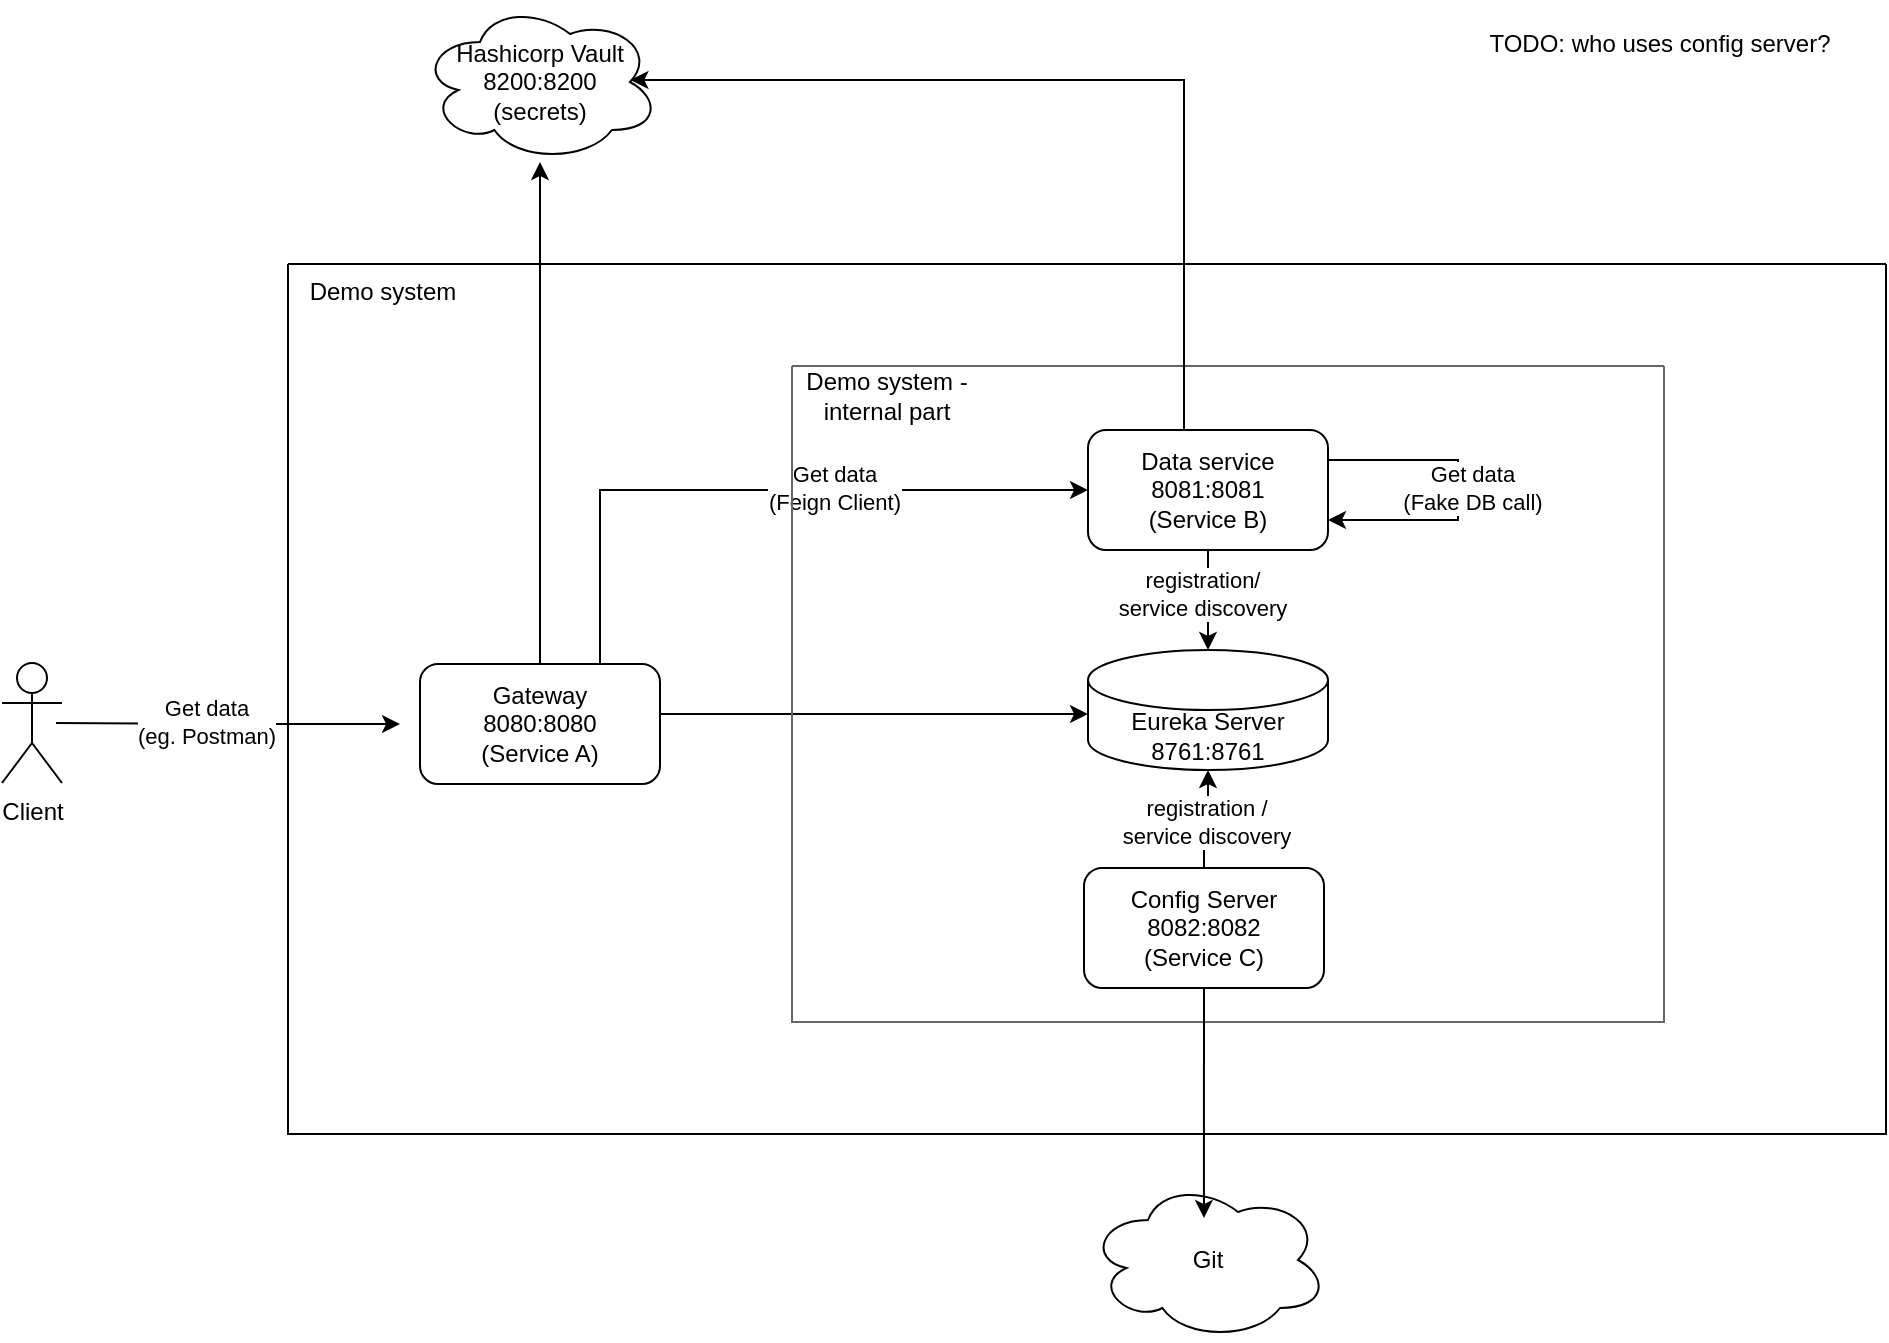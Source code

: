 <mxfile version="24.4.9" type="device">
  <diagram name="Page-1" id="Rz0VasR907ACBIWzh3pV">
    <mxGraphModel dx="1962" dy="1237" grid="0" gridSize="10" guides="1" tooltips="1" connect="1" arrows="1" fold="1" page="0" pageScale="1" pageWidth="827" pageHeight="1169" math="0" shadow="0">
      <root>
        <mxCell id="0" />
        <mxCell id="1" parent="0" />
        <mxCell id="oxJ-DCz2lSxvDTbb2seA-36" style="edgeStyle=orthogonalEdgeStyle;rounded=0;orthogonalLoop=1;jettySize=auto;html=1;exitX=1;exitY=0.5;exitDx=0;exitDy=0;" parent="1" source="oxJ-DCz2lSxvDTbb2seA-1" target="oxJ-DCz2lSxvDTbb2seA-3" edge="1">
          <mxGeometry relative="1" as="geometry">
            <Array as="points">
              <mxPoint x="103" y="316" />
            </Array>
          </mxGeometry>
        </mxCell>
        <mxCell id="oxJ-DCz2lSxvDTbb2seA-38" style="edgeStyle=orthogonalEdgeStyle;rounded=0;orthogonalLoop=1;jettySize=auto;html=1;exitX=0.75;exitY=0;exitDx=0;exitDy=0;entryX=0;entryY=0.5;entryDx=0;entryDy=0;" parent="1" source="oxJ-DCz2lSxvDTbb2seA-1" target="oxJ-DCz2lSxvDTbb2seA-2" edge="1">
          <mxGeometry relative="1" as="geometry" />
        </mxCell>
        <mxCell id="oxJ-DCz2lSxvDTbb2seA-40" value="Get data&lt;div&gt;(Feign Client)&lt;/div&gt;" style="edgeLabel;html=1;align=center;verticalAlign=middle;resizable=0;points=[];" parent="oxJ-DCz2lSxvDTbb2seA-38" vertex="1" connectable="0">
          <mxGeometry x="0.251" y="-1" relative="1" as="geometry">
            <mxPoint x="-3" y="-2" as="offset" />
          </mxGeometry>
        </mxCell>
        <mxCell id="oxJ-DCz2lSxvDTbb2seA-1" value="Gateway&lt;div&gt;8080:8080&lt;br&gt;&lt;div&gt;(Service A)&lt;/div&gt;&lt;/div&gt;" style="rounded=1;whiteSpace=wrap;html=1;" parent="1" vertex="1">
          <mxGeometry x="-17" y="291" width="120" height="60" as="geometry" />
        </mxCell>
        <mxCell id="oxJ-DCz2lSxvDTbb2seA-5" value="" style="swimlane;startSize=0;fillColor=#666666;fontColor=#333333;strokeColor=#666666;" parent="1" vertex="1">
          <mxGeometry x="169" y="142" width="436" height="328" as="geometry" />
        </mxCell>
        <mxCell id="oxJ-DCz2lSxvDTbb2seA-13" style="edgeStyle=orthogonalEdgeStyle;rounded=0;orthogonalLoop=1;jettySize=auto;html=1;exitX=0.5;exitY=0.5;exitDx=0;exitDy=0;exitPerimeter=0;" parent="1" edge="1">
          <mxGeometry relative="1" as="geometry">
            <mxPoint x="-199" y="320.5" as="sourcePoint" />
            <mxPoint x="-27" y="321" as="targetPoint" />
          </mxGeometry>
        </mxCell>
        <mxCell id="oxJ-DCz2lSxvDTbb2seA-39" value="Get data&lt;div&gt;(eg. Postman)&lt;/div&gt;" style="edgeLabel;html=1;align=center;verticalAlign=middle;resizable=0;points=[];" parent="oxJ-DCz2lSxvDTbb2seA-13" vertex="1" connectable="0">
          <mxGeometry x="-0.131" y="1" relative="1" as="geometry">
            <mxPoint as="offset" />
          </mxGeometry>
        </mxCell>
        <mxCell id="oxJ-DCz2lSxvDTbb2seA-6" value="Client" style="shape=umlActor;verticalLabelPosition=bottom;verticalAlign=top;html=1;outlineConnect=0;" parent="1" vertex="1">
          <mxGeometry x="-226" y="290.5" width="30" height="60" as="geometry" />
        </mxCell>
        <mxCell id="oxJ-DCz2lSxvDTbb2seA-10" value="" style="swimlane;startSize=0;" parent="1" vertex="1">
          <mxGeometry x="-83" y="91" width="799" height="435" as="geometry" />
        </mxCell>
        <mxCell id="oxJ-DCz2lSxvDTbb2seA-11" value="Demo system" style="text;html=1;align=center;verticalAlign=middle;whiteSpace=wrap;rounded=0;" parent="oxJ-DCz2lSxvDTbb2seA-10" vertex="1">
          <mxGeometry y="-1" width="95" height="30" as="geometry" />
        </mxCell>
        <mxCell id="oxJ-DCz2lSxvDTbb2seA-12" value="Demo system - internal part" style="text;html=1;align=center;verticalAlign=middle;whiteSpace=wrap;rounded=0;" parent="oxJ-DCz2lSxvDTbb2seA-10" vertex="1">
          <mxGeometry x="252" y="51" width="95" height="30" as="geometry" />
        </mxCell>
        <mxCell id="oxJ-DCz2lSxvDTbb2seA-34" style="edgeStyle=orthogonalEdgeStyle;rounded=0;orthogonalLoop=1;jettySize=auto;html=1;exitX=0.5;exitY=0;exitDx=0;exitDy=0;" parent="oxJ-DCz2lSxvDTbb2seA-10" source="oxJ-DCz2lSxvDTbb2seA-4" target="oxJ-DCz2lSxvDTbb2seA-3" edge="1">
          <mxGeometry relative="1" as="geometry" />
        </mxCell>
        <mxCell id="oxJ-DCz2lSxvDTbb2seA-35" value="registration /&lt;div&gt;service discovery&lt;/div&gt;" style="edgeLabel;html=1;align=center;verticalAlign=middle;resizable=0;points=[];" parent="oxJ-DCz2lSxvDTbb2seA-34" vertex="1" connectable="0">
          <mxGeometry x="0.133" y="1" relative="1" as="geometry">
            <mxPoint y="4" as="offset" />
          </mxGeometry>
        </mxCell>
        <mxCell id="oxJ-DCz2lSxvDTbb2seA-4" value="Config Server&lt;div&gt;8082:8082&lt;br&gt;&lt;div&gt;(Service C)&lt;/div&gt;&lt;/div&gt;" style="rounded=1;whiteSpace=wrap;html=1;" parent="oxJ-DCz2lSxvDTbb2seA-10" vertex="1">
          <mxGeometry x="398" y="302" width="120" height="60" as="geometry" />
        </mxCell>
        <mxCell id="oxJ-DCz2lSxvDTbb2seA-3" value="Eureka Server&lt;div&gt;8761:8761&lt;br&gt;&lt;/div&gt;" style="rounded=1;whiteSpace=wrap;html=1;shape=cylinder3;boundedLbl=1;backgroundOutline=1;size=15;" parent="oxJ-DCz2lSxvDTbb2seA-10" vertex="1">
          <mxGeometry x="400" y="193" width="120" height="60" as="geometry" />
        </mxCell>
        <mxCell id="oxJ-DCz2lSxvDTbb2seA-32" style="edgeStyle=orthogonalEdgeStyle;rounded=0;orthogonalLoop=1;jettySize=auto;html=1;exitX=0.5;exitY=1;exitDx=0;exitDy=0;entryX=0.5;entryY=0;entryDx=0;entryDy=0;" parent="oxJ-DCz2lSxvDTbb2seA-10" source="oxJ-DCz2lSxvDTbb2seA-2" target="oxJ-DCz2lSxvDTbb2seA-3" edge="1">
          <mxGeometry relative="1" as="geometry" />
        </mxCell>
        <mxCell id="oxJ-DCz2lSxvDTbb2seA-33" value="registration/&lt;div&gt;service discovery&lt;/div&gt;" style="edgeLabel;html=1;align=center;verticalAlign=middle;resizable=0;points=[];" parent="oxJ-DCz2lSxvDTbb2seA-32" vertex="1" connectable="0">
          <mxGeometry x="-0.122" y="-3" relative="1" as="geometry">
            <mxPoint as="offset" />
          </mxGeometry>
        </mxCell>
        <mxCell id="oxJ-DCz2lSxvDTbb2seA-2" value="&lt;div&gt;Data service&lt;/div&gt;&lt;div&gt;8081:8081&lt;/div&gt;&lt;div&gt;(Service B)&lt;/div&gt;" style="rounded=1;whiteSpace=wrap;html=1;" parent="oxJ-DCz2lSxvDTbb2seA-10" vertex="1">
          <mxGeometry x="400" y="83" width="120" height="60" as="geometry" />
        </mxCell>
        <mxCell id="oxJ-DCz2lSxvDTbb2seA-41" style="edgeStyle=orthogonalEdgeStyle;rounded=0;orthogonalLoop=1;jettySize=auto;html=1;exitX=1;exitY=0.25;exitDx=0;exitDy=0;entryX=1;entryY=0.75;entryDx=0;entryDy=0;" parent="oxJ-DCz2lSxvDTbb2seA-10" source="oxJ-DCz2lSxvDTbb2seA-2" target="oxJ-DCz2lSxvDTbb2seA-2" edge="1">
          <mxGeometry relative="1" as="geometry">
            <Array as="points">
              <mxPoint x="585" y="98" />
              <mxPoint x="585" y="128" />
            </Array>
          </mxGeometry>
        </mxCell>
        <mxCell id="oxJ-DCz2lSxvDTbb2seA-42" value="Get data&lt;div&gt;(Fake DB call)&lt;/div&gt;" style="edgeLabel;html=1;align=center;verticalAlign=middle;resizable=0;points=[];" parent="oxJ-DCz2lSxvDTbb2seA-41" vertex="1" connectable="0">
          <mxGeometry x="-0.013" relative="1" as="geometry">
            <mxPoint x="7" as="offset" />
          </mxGeometry>
        </mxCell>
        <mxCell id="oxJ-DCz2lSxvDTbb2seA-15" value="Hashicorp Vault&lt;div&gt;8200:8200&lt;br&gt;&lt;div&gt;(secrets)&lt;/div&gt;&lt;/div&gt;" style="ellipse;shape=cloud;whiteSpace=wrap;html=1;" parent="1" vertex="1">
          <mxGeometry x="-17" y="-40" width="120" height="80" as="geometry" />
        </mxCell>
        <mxCell id="oxJ-DCz2lSxvDTbb2seA-16" value="Git" style="ellipse;shape=cloud;whiteSpace=wrap;html=1;" parent="1" vertex="1">
          <mxGeometry x="317" y="549" width="120" height="80" as="geometry" />
        </mxCell>
        <mxCell id="oxJ-DCz2lSxvDTbb2seA-17" style="edgeStyle=orthogonalEdgeStyle;rounded=0;orthogonalLoop=1;jettySize=auto;html=1;exitX=0.5;exitY=0;exitDx=0;exitDy=0;" parent="1" source="oxJ-DCz2lSxvDTbb2seA-1" target="oxJ-DCz2lSxvDTbb2seA-15" edge="1">
          <mxGeometry relative="1" as="geometry">
            <Array as="points" />
          </mxGeometry>
        </mxCell>
        <mxCell id="oxJ-DCz2lSxvDTbb2seA-18" style="edgeStyle=orthogonalEdgeStyle;rounded=0;orthogonalLoop=1;jettySize=auto;html=1;entryX=0.96;entryY=0.7;entryDx=0;entryDy=0;entryPerimeter=0;" parent="1" source="oxJ-DCz2lSxvDTbb2seA-2" edge="1">
          <mxGeometry relative="1" as="geometry">
            <mxPoint x="88.2" y="-1" as="targetPoint" />
            <Array as="points">
              <mxPoint x="365" y="-1" />
            </Array>
          </mxGeometry>
        </mxCell>
        <mxCell id="oxJ-DCz2lSxvDTbb2seA-29" style="edgeStyle=orthogonalEdgeStyle;rounded=0;orthogonalLoop=1;jettySize=auto;html=1;exitX=0.5;exitY=1;exitDx=0;exitDy=0;entryX=0.483;entryY=0.238;entryDx=0;entryDy=0;entryPerimeter=0;" parent="1" source="oxJ-DCz2lSxvDTbb2seA-4" target="oxJ-DCz2lSxvDTbb2seA-16" edge="1">
          <mxGeometry relative="1" as="geometry" />
        </mxCell>
        <mxCell id="oxJ-DCz2lSxvDTbb2seA-37" value="TODO: who uses config server?" style="text;html=1;align=center;verticalAlign=middle;whiteSpace=wrap;rounded=0;" parent="1" vertex="1">
          <mxGeometry x="505" y="-34" width="196" height="30" as="geometry" />
        </mxCell>
      </root>
    </mxGraphModel>
  </diagram>
</mxfile>

